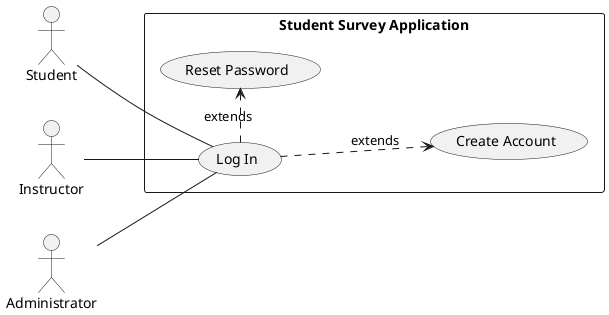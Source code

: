 @startuml
left to right direction

actor Student
actor Instructor
actor Administrator

rectangle "Student Survey Application" {
  usecase "Log In" as login
  usecase "Create Account" as register
  usecase "Reset Password" as reset
}

Student -- (login)
Instructor -- (login)
Administrator -- (login)

(login) ..> (register) : extends
(login) .> (reset) : extends

@enduml